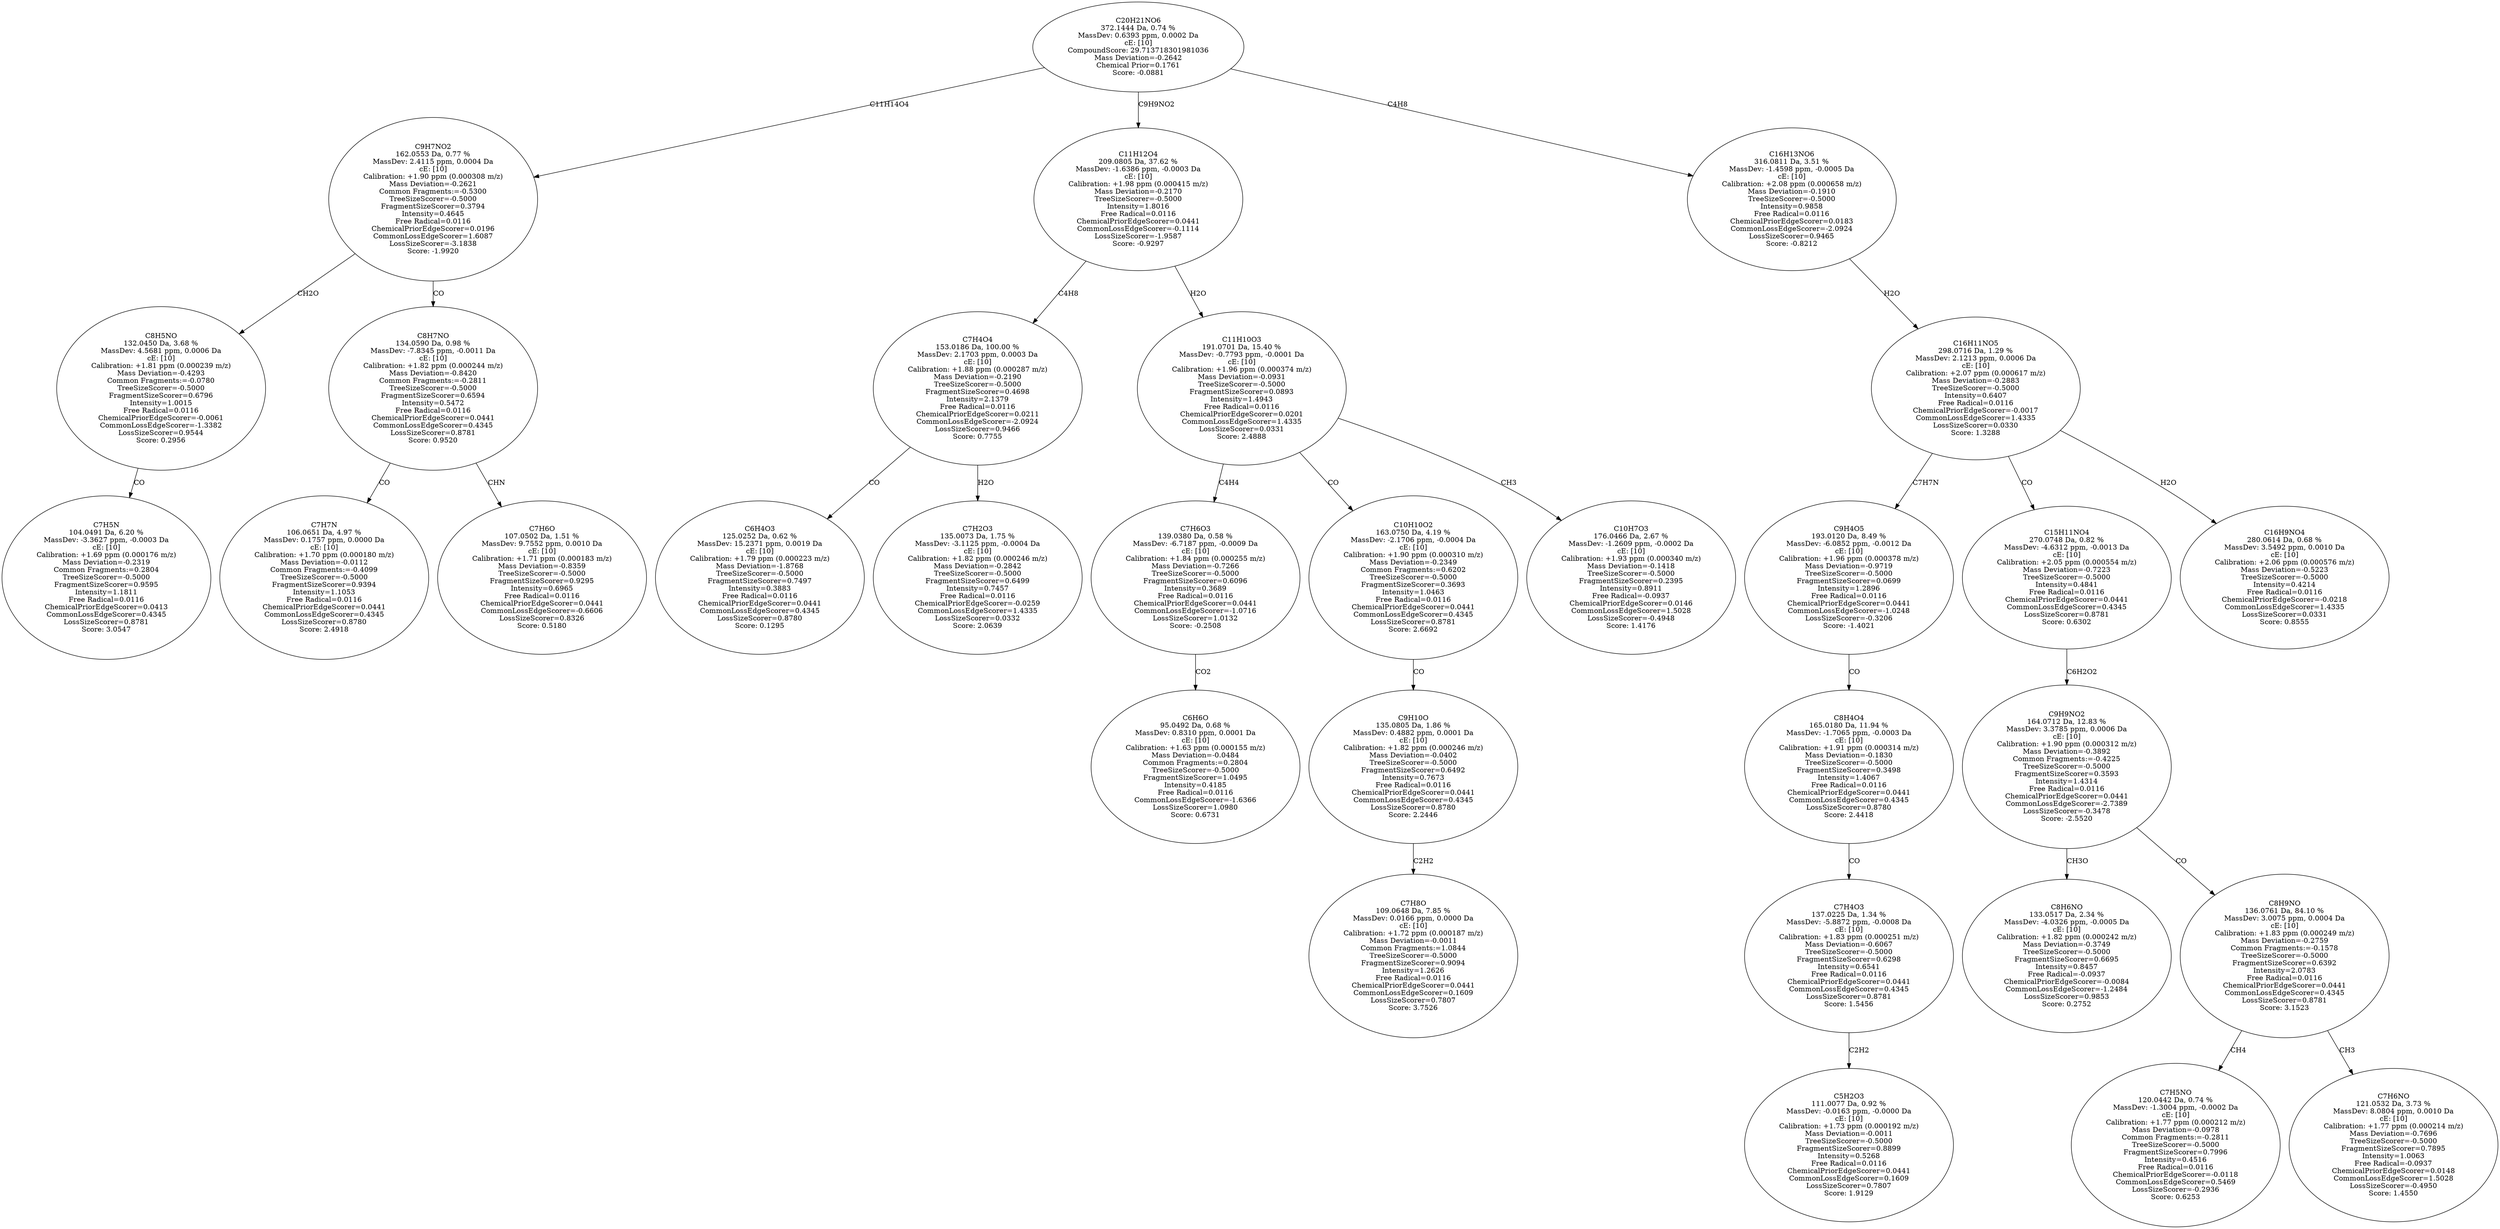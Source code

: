 strict digraph {
v1 [label="C7H5N\n104.0491 Da, 6.20 %\nMassDev: -3.3627 ppm, -0.0003 Da\ncE: [10]\nCalibration: +1.69 ppm (0.000176 m/z)\nMass Deviation=-0.2319\nCommon Fragments:=0.2804\nTreeSizeScorer=-0.5000\nFragmentSizeScorer=0.9595\nIntensity=1.1811\nFree Radical=0.0116\nChemicalPriorEdgeScorer=0.0413\nCommonLossEdgeScorer=0.4345\nLossSizeScorer=0.8781\nScore: 3.0547"];
v2 [label="C8H5NO\n132.0450 Da, 3.68 %\nMassDev: 4.5681 ppm, 0.0006 Da\ncE: [10]\nCalibration: +1.81 ppm (0.000239 m/z)\nMass Deviation=-0.4293\nCommon Fragments:=-0.0780\nTreeSizeScorer=-0.5000\nFragmentSizeScorer=0.6796\nIntensity=1.0015\nFree Radical=0.0116\nChemicalPriorEdgeScorer=-0.0061\nCommonLossEdgeScorer=-1.3382\nLossSizeScorer=0.9544\nScore: 0.2956"];
v3 [label="C7H7N\n106.0651 Da, 4.97 %\nMassDev: 0.1757 ppm, 0.0000 Da\ncE: [10]\nCalibration: +1.70 ppm (0.000180 m/z)\nMass Deviation=-0.0112\nCommon Fragments:=-0.4099\nTreeSizeScorer=-0.5000\nFragmentSizeScorer=0.9394\nIntensity=1.1053\nFree Radical=0.0116\nChemicalPriorEdgeScorer=0.0441\nCommonLossEdgeScorer=0.4345\nLossSizeScorer=0.8780\nScore: 2.4918"];
v4 [label="C7H6O\n107.0502 Da, 1.51 %\nMassDev: 9.7552 ppm, 0.0010 Da\ncE: [10]\nCalibration: +1.71 ppm (0.000183 m/z)\nMass Deviation=-0.8359\nTreeSizeScorer=-0.5000\nFragmentSizeScorer=0.9295\nIntensity=0.6965\nFree Radical=0.0116\nChemicalPriorEdgeScorer=0.0441\nCommonLossEdgeScorer=-0.6606\nLossSizeScorer=0.8326\nScore: 0.5180"];
v5 [label="C8H7NO\n134.0590 Da, 0.98 %\nMassDev: -7.8345 ppm, -0.0011 Da\ncE: [10]\nCalibration: +1.82 ppm (0.000244 m/z)\nMass Deviation=-0.8420\nCommon Fragments:=-0.2811\nTreeSizeScorer=-0.5000\nFragmentSizeScorer=0.6594\nIntensity=0.5472\nFree Radical=0.0116\nChemicalPriorEdgeScorer=0.0441\nCommonLossEdgeScorer=0.4345\nLossSizeScorer=0.8781\nScore: 0.9520"];
v6 [label="C9H7NO2\n162.0553 Da, 0.77 %\nMassDev: 2.4115 ppm, 0.0004 Da\ncE: [10]\nCalibration: +1.90 ppm (0.000308 m/z)\nMass Deviation=-0.2621\nCommon Fragments:=-0.5300\nTreeSizeScorer=-0.5000\nFragmentSizeScorer=0.3794\nIntensity=0.4645\nFree Radical=0.0116\nChemicalPriorEdgeScorer=0.0196\nCommonLossEdgeScorer=1.6087\nLossSizeScorer=-3.1838\nScore: -1.9920"];
v7 [label="C6H4O3\n125.0252 Da, 0.62 %\nMassDev: 15.2371 ppm, 0.0019 Da\ncE: [10]\nCalibration: +1.79 ppm (0.000223 m/z)\nMass Deviation=-1.8768\nTreeSizeScorer=-0.5000\nFragmentSizeScorer=0.7497\nIntensity=0.3883\nFree Radical=0.0116\nChemicalPriorEdgeScorer=0.0441\nCommonLossEdgeScorer=0.4345\nLossSizeScorer=0.8780\nScore: 0.1295"];
v8 [label="C7H2O3\n135.0073 Da, 1.75 %\nMassDev: -3.1125 ppm, -0.0004 Da\ncE: [10]\nCalibration: +1.82 ppm (0.000246 m/z)\nMass Deviation=-0.2842\nTreeSizeScorer=-0.5000\nFragmentSizeScorer=0.6499\nIntensity=0.7457\nFree Radical=0.0116\nChemicalPriorEdgeScorer=-0.0259\nCommonLossEdgeScorer=1.4335\nLossSizeScorer=0.0332\nScore: 2.0639"];
v9 [label="C7H4O4\n153.0186 Da, 100.00 %\nMassDev: 2.1703 ppm, 0.0003 Da\ncE: [10]\nCalibration: +1.88 ppm (0.000287 m/z)\nMass Deviation=-0.2190\nTreeSizeScorer=-0.5000\nFragmentSizeScorer=0.4698\nIntensity=2.1379\nFree Radical=0.0116\nChemicalPriorEdgeScorer=0.0211\nCommonLossEdgeScorer=-2.0924\nLossSizeScorer=0.9466\nScore: 0.7755"];
v10 [label="C6H6O\n95.0492 Da, 0.68 %\nMassDev: 0.8310 ppm, 0.0001 Da\ncE: [10]\nCalibration: +1.63 ppm (0.000155 m/z)\nMass Deviation=-0.0484\nCommon Fragments:=0.2804\nTreeSizeScorer=-0.5000\nFragmentSizeScorer=1.0495\nIntensity=0.4185\nFree Radical=0.0116\nCommonLossEdgeScorer=-1.6366\nLossSizeScorer=1.0980\nScore: 0.6731"];
v11 [label="C7H6O3\n139.0380 Da, 0.58 %\nMassDev: -6.7187 ppm, -0.0009 Da\ncE: [10]\nCalibration: +1.84 ppm (0.000255 m/z)\nMass Deviation=-0.7266\nTreeSizeScorer=-0.5000\nFragmentSizeScorer=0.6096\nIntensity=0.3689\nFree Radical=0.0116\nChemicalPriorEdgeScorer=0.0441\nCommonLossEdgeScorer=-1.0716\nLossSizeScorer=1.0132\nScore: -0.2508"];
v12 [label="C7H8O\n109.0648 Da, 7.85 %\nMassDev: 0.0166 ppm, 0.0000 Da\ncE: [10]\nCalibration: +1.72 ppm (0.000187 m/z)\nMass Deviation=-0.0011\nCommon Fragments:=1.0844\nTreeSizeScorer=-0.5000\nFragmentSizeScorer=0.9094\nIntensity=1.2626\nFree Radical=0.0116\nChemicalPriorEdgeScorer=0.0441\nCommonLossEdgeScorer=0.1609\nLossSizeScorer=0.7807\nScore: 3.7526"];
v13 [label="C9H10O\n135.0805 Da, 1.86 %\nMassDev: 0.4882 ppm, 0.0001 Da\ncE: [10]\nCalibration: +1.82 ppm (0.000246 m/z)\nMass Deviation=-0.0402\nTreeSizeScorer=-0.5000\nFragmentSizeScorer=0.6492\nIntensity=0.7673\nFree Radical=0.0116\nChemicalPriorEdgeScorer=0.0441\nCommonLossEdgeScorer=0.4345\nLossSizeScorer=0.8780\nScore: 2.2446"];
v14 [label="C10H10O2\n163.0750 Da, 4.19 %\nMassDev: -2.1706 ppm, -0.0004 Da\ncE: [10]\nCalibration: +1.90 ppm (0.000310 m/z)\nMass Deviation=-0.2349\nCommon Fragments:=0.6202\nTreeSizeScorer=-0.5000\nFragmentSizeScorer=0.3693\nIntensity=1.0463\nFree Radical=0.0116\nChemicalPriorEdgeScorer=0.0441\nCommonLossEdgeScorer=0.4345\nLossSizeScorer=0.8781\nScore: 2.6692"];
v15 [label="C10H7O3\n176.0466 Da, 2.67 %\nMassDev: -1.2609 ppm, -0.0002 Da\ncE: [10]\nCalibration: +1.93 ppm (0.000340 m/z)\nMass Deviation=-0.1418\nTreeSizeScorer=-0.5000\nFragmentSizeScorer=0.2395\nIntensity=0.8911\nFree Radical=-0.0937\nChemicalPriorEdgeScorer=0.0146\nCommonLossEdgeScorer=1.5028\nLossSizeScorer=-0.4948\nScore: 1.4176"];
v16 [label="C11H10O3\n191.0701 Da, 15.40 %\nMassDev: -0.7793 ppm, -0.0001 Da\ncE: [10]\nCalibration: +1.96 ppm (0.000374 m/z)\nMass Deviation=-0.0931\nTreeSizeScorer=-0.5000\nFragmentSizeScorer=0.0893\nIntensity=1.4943\nFree Radical=0.0116\nChemicalPriorEdgeScorer=0.0201\nCommonLossEdgeScorer=1.4335\nLossSizeScorer=0.0331\nScore: 2.4888"];
v17 [label="C11H12O4\n209.0805 Da, 37.62 %\nMassDev: -1.6386 ppm, -0.0003 Da\ncE: [10]\nCalibration: +1.98 ppm (0.000415 m/z)\nMass Deviation=-0.2170\nTreeSizeScorer=-0.5000\nIntensity=1.8016\nFree Radical=0.0116\nChemicalPriorEdgeScorer=0.0441\nCommonLossEdgeScorer=-0.1114\nLossSizeScorer=-1.9587\nScore: -0.9297"];
v18 [label="C5H2O3\n111.0077 Da, 0.92 %\nMassDev: -0.0163 ppm, -0.0000 Da\ncE: [10]\nCalibration: +1.73 ppm (0.000192 m/z)\nMass Deviation=-0.0011\nTreeSizeScorer=-0.5000\nFragmentSizeScorer=0.8899\nIntensity=0.5268\nFree Radical=0.0116\nChemicalPriorEdgeScorer=0.0441\nCommonLossEdgeScorer=0.1609\nLossSizeScorer=0.7807\nScore: 1.9129"];
v19 [label="C7H4O3\n137.0225 Da, 1.34 %\nMassDev: -5.8872 ppm, -0.0008 Da\ncE: [10]\nCalibration: +1.83 ppm (0.000251 m/z)\nMass Deviation=-0.6067\nTreeSizeScorer=-0.5000\nFragmentSizeScorer=0.6298\nIntensity=0.6541\nFree Radical=0.0116\nChemicalPriorEdgeScorer=0.0441\nCommonLossEdgeScorer=0.4345\nLossSizeScorer=0.8781\nScore: 1.5456"];
v20 [label="C8H4O4\n165.0180 Da, 11.94 %\nMassDev: -1.7065 ppm, -0.0003 Da\ncE: [10]\nCalibration: +1.91 ppm (0.000314 m/z)\nMass Deviation=-0.1830\nTreeSizeScorer=-0.5000\nFragmentSizeScorer=0.3498\nIntensity=1.4067\nFree Radical=0.0116\nChemicalPriorEdgeScorer=0.0441\nCommonLossEdgeScorer=0.4345\nLossSizeScorer=0.8780\nScore: 2.4418"];
v21 [label="C9H4O5\n193.0120 Da, 8.49 %\nMassDev: -6.0852 ppm, -0.0012 Da\ncE: [10]\nCalibration: +1.96 ppm (0.000378 m/z)\nMass Deviation=-0.9719\nTreeSizeScorer=-0.5000\nFragmentSizeScorer=0.0699\nIntensity=1.2896\nFree Radical=0.0116\nChemicalPriorEdgeScorer=0.0441\nCommonLossEdgeScorer=-1.0248\nLossSizeScorer=-0.3206\nScore: -1.4021"];
v22 [label="C8H6NO\n133.0517 Da, 2.34 %\nMassDev: -4.0326 ppm, -0.0005 Da\ncE: [10]\nCalibration: +1.82 ppm (0.000242 m/z)\nMass Deviation=-0.3749\nTreeSizeScorer=-0.5000\nFragmentSizeScorer=0.6695\nIntensity=0.8457\nFree Radical=-0.0937\nChemicalPriorEdgeScorer=-0.0084\nCommonLossEdgeScorer=-1.2484\nLossSizeScorer=0.9853\nScore: 0.2752"];
v23 [label="C7H5NO\n120.0442 Da, 0.74 %\nMassDev: -1.3004 ppm, -0.0002 Da\ncE: [10]\nCalibration: +1.77 ppm (0.000212 m/z)\nMass Deviation=-0.0978\nCommon Fragments:=-0.2811\nTreeSizeScorer=-0.5000\nFragmentSizeScorer=0.7996\nIntensity=0.4516\nFree Radical=0.0116\nChemicalPriorEdgeScorer=-0.0118\nCommonLossEdgeScorer=0.5469\nLossSizeScorer=-0.2936\nScore: 0.6253"];
v24 [label="C7H6NO\n121.0532 Da, 3.73 %\nMassDev: 8.0804 ppm, 0.0010 Da\ncE: [10]\nCalibration: +1.77 ppm (0.000214 m/z)\nMass Deviation=-0.7696\nTreeSizeScorer=-0.5000\nFragmentSizeScorer=0.7895\nIntensity=1.0063\nFree Radical=-0.0937\nChemicalPriorEdgeScorer=0.0148\nCommonLossEdgeScorer=1.5028\nLossSizeScorer=-0.4950\nScore: 1.4550"];
v25 [label="C8H9NO\n136.0761 Da, 84.10 %\nMassDev: 3.0075 ppm, 0.0004 Da\ncE: [10]\nCalibration: +1.83 ppm (0.000249 m/z)\nMass Deviation=-0.2759\nCommon Fragments:=-0.1578\nTreeSizeScorer=-0.5000\nFragmentSizeScorer=0.6392\nIntensity=2.0783\nFree Radical=0.0116\nChemicalPriorEdgeScorer=0.0441\nCommonLossEdgeScorer=0.4345\nLossSizeScorer=0.8781\nScore: 3.1523"];
v26 [label="C9H9NO2\n164.0712 Da, 12.83 %\nMassDev: 3.3785 ppm, 0.0006 Da\ncE: [10]\nCalibration: +1.90 ppm (0.000312 m/z)\nMass Deviation=-0.3892\nCommon Fragments:=-0.4225\nTreeSizeScorer=-0.5000\nFragmentSizeScorer=0.3593\nIntensity=1.4314\nFree Radical=0.0116\nChemicalPriorEdgeScorer=0.0441\nCommonLossEdgeScorer=-2.7389\nLossSizeScorer=-0.3478\nScore: -2.5520"];
v27 [label="C15H11NO4\n270.0748 Da, 0.82 %\nMassDev: -4.6312 ppm, -0.0013 Da\ncE: [10]\nCalibration: +2.05 ppm (0.000554 m/z)\nMass Deviation=-0.7223\nTreeSizeScorer=-0.5000\nIntensity=0.4841\nFree Radical=0.0116\nChemicalPriorEdgeScorer=0.0441\nCommonLossEdgeScorer=0.4345\nLossSizeScorer=0.8781\nScore: 0.6302"];
v28 [label="C16H9NO4\n280.0614 Da, 0.68 %\nMassDev: 3.5492 ppm, 0.0010 Da\ncE: [10]\nCalibration: +2.06 ppm (0.000576 m/z)\nMass Deviation=-0.5223\nTreeSizeScorer=-0.5000\nIntensity=0.4214\nFree Radical=0.0116\nChemicalPriorEdgeScorer=-0.0218\nCommonLossEdgeScorer=1.4335\nLossSizeScorer=0.0331\nScore: 0.8555"];
v29 [label="C16H11NO5\n298.0716 Da, 1.29 %\nMassDev: 2.1213 ppm, 0.0006 Da\ncE: [10]\nCalibration: +2.07 ppm (0.000617 m/z)\nMass Deviation=-0.2883\nTreeSizeScorer=-0.5000\nIntensity=0.6407\nFree Radical=0.0116\nChemicalPriorEdgeScorer=-0.0017\nCommonLossEdgeScorer=1.4335\nLossSizeScorer=0.0330\nScore: 1.3288"];
v30 [label="C16H13NO6\n316.0811 Da, 3.51 %\nMassDev: -1.4598 ppm, -0.0005 Da\ncE: [10]\nCalibration: +2.08 ppm (0.000658 m/z)\nMass Deviation=-0.1910\nTreeSizeScorer=-0.5000\nIntensity=0.9858\nFree Radical=0.0116\nChemicalPriorEdgeScorer=0.0183\nCommonLossEdgeScorer=-2.0924\nLossSizeScorer=0.9465\nScore: -0.8212"];
v31 [label="C20H21NO6\n372.1444 Da, 0.74 %\nMassDev: 0.6393 ppm, 0.0002 Da\ncE: [10]\nCompoundScore: 29.713718301981036\nMass Deviation=-0.2642\nChemical Prior=0.1761\nScore: -0.0881"];
v2 -> v1 [label="CO"];
v6 -> v2 [label="CH2O"];
v5 -> v3 [label="CO"];
v5 -> v4 [label="CHN"];
v6 -> v5 [label="CO"];
v31 -> v6 [label="C11H14O4"];
v9 -> v7 [label="CO"];
v9 -> v8 [label="H2O"];
v17 -> v9 [label="C4H8"];
v11 -> v10 [label="CO2"];
v16 -> v11 [label="C4H4"];
v13 -> v12 [label="C2H2"];
v14 -> v13 [label="CO"];
v16 -> v14 [label="CO"];
v16 -> v15 [label="CH3"];
v17 -> v16 [label="H2O"];
v31 -> v17 [label="C9H9NO2"];
v19 -> v18 [label="C2H2"];
v20 -> v19 [label="CO"];
v21 -> v20 [label="CO"];
v29 -> v21 [label="C7H7N"];
v26 -> v22 [label="CH3O"];
v25 -> v23 [label="CH4"];
v25 -> v24 [label="CH3"];
v26 -> v25 [label="CO"];
v27 -> v26 [label="C6H2O2"];
v29 -> v27 [label="CO"];
v29 -> v28 [label="H2O"];
v30 -> v29 [label="H2O"];
v31 -> v30 [label="C4H8"];
}